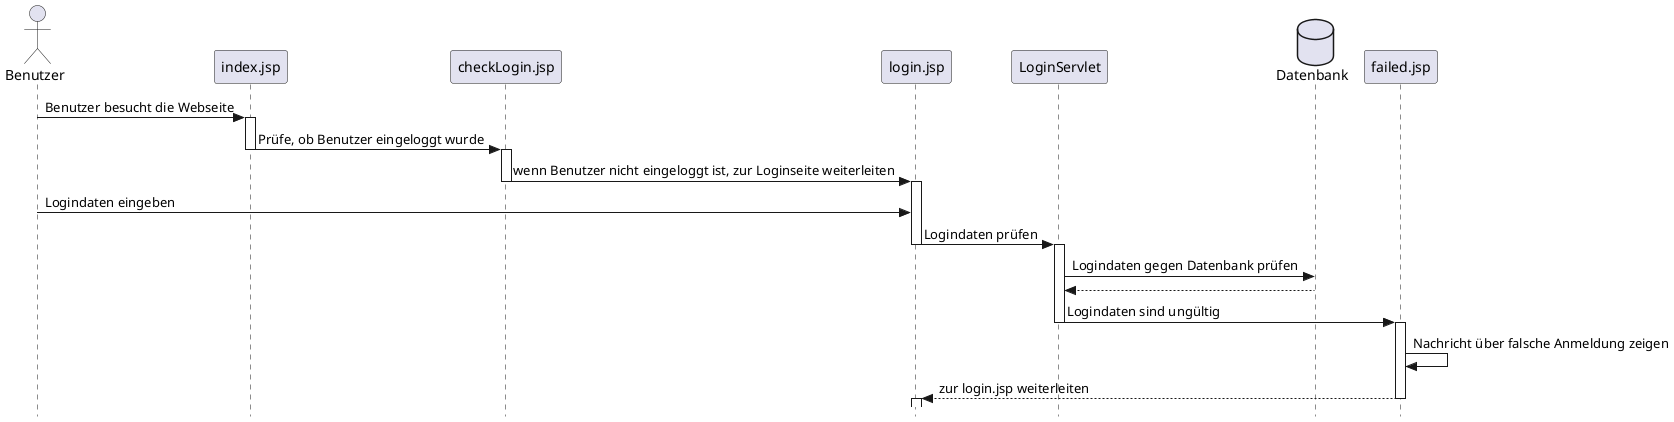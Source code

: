 @startuml
'https://plantuml.com/sequence-diagram
skinparam style strictuml

actor Benutzer

Benutzer->index.jsp : Benutzer besucht die Webseite
activate index.jsp
index.jsp->checkLogin.jsp : Prüfe, ob Benutzer eingeloggt wurde
deactivate index.jsp
activate checkLogin.jsp
checkLogin.jsp->login.jsp : wenn Benutzer nicht eingeloggt ist, zur Loginseite weiterleiten
deactivate checkLogin.jsp
activate login.jsp
Benutzer->login.jsp : Logindaten eingeben
login.jsp->LoginServlet : Logindaten prüfen
deactivate login.jsp
activate LoginServlet
database Datenbank
LoginServlet->Datenbank : Logindaten gegen Datenbank prüfen
Datenbank-->LoginServlet
'LoginServlet->LoginServlet : mit Datenbank kommunizieren
LoginServlet->failed.jsp : Logindaten sind ungültig
deactivate LoginServlet
activate failed.jsp
deactivate LoginServlet
failed.jsp->failed.jsp : Nachricht über falsche Anmeldung zeigen
failed.jsp-->login.jsp : zur login.jsp weiterleiten
deactivate failed.jsp
activate login.jsp

@enduml